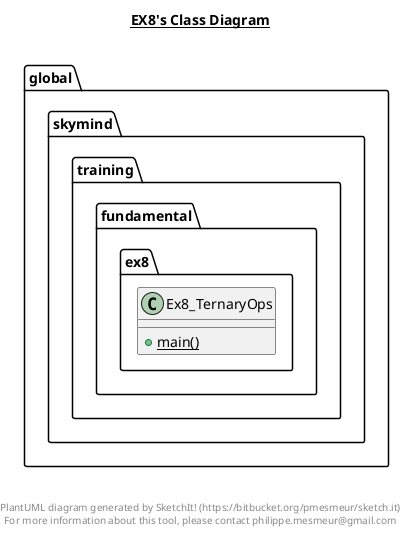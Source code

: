 @startuml

title __EX8's Class Diagram__\n

  namespace global.skymind {
    namespace training.fundamental.ex8 {
      class global.skymind.training.fundamental.ex8.Ex8_TernaryOps {
          {static} + main()
      }
    }
  }
  



right footer


PlantUML diagram generated by SketchIt! (https://bitbucket.org/pmesmeur/sketch.it)
For more information about this tool, please contact philippe.mesmeur@gmail.com
endfooter

@enduml
